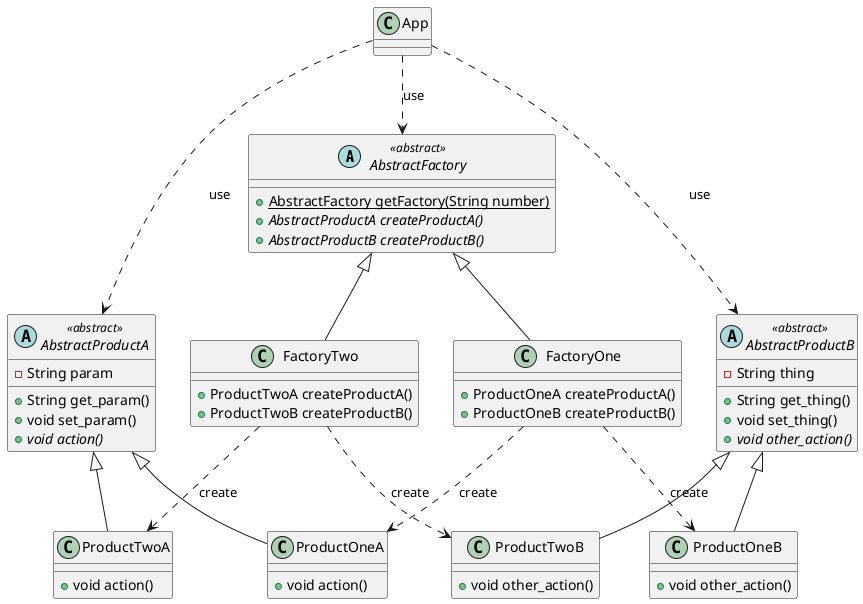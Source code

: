 @startuml abstract_factory
    abstract class AbstractFactory <<abstract>> {
        +{static} AbstractFactory getFactory(String number)
        +{abstract} AbstractProductA createProductA()
        +{abstract} AbstractProductB createProductB()
    }

    abstract class AbstractProductA <<abstract>> {
        - String param
        + String get_param()
        + void set_param()
        +{abstract} void action()
    }

    abstract class AbstractProductB <<abstract>>{
        - String thing
        + String get_thing()
        + void set_thing()
        +{abstract} void other_action()
    }

    class FactoryOne {
        + ProductOneA createProductA()
        + ProductOneB createProductB()
    }

    class FactoryTwo {
        + ProductTwoA createProductA()
        + ProductTwoB createProductB()
    }

    class ProductOneA {
        + void action()
    }

    class ProductOneB {
        + void other_action()
    }

    class ProductTwoA {
        + void action()
    }

    class ProductTwoB {
        + void other_action()
    }

    class App

    App ..> AbstractFactory : use
    App .> AbstractProductA : use
    App .> AbstractProductB : use

    AbstractFactory <|-- FactoryOne
    AbstractFactory <|-- FactoryTwo

    AbstractProductA <|-- ProductOneA
    AbstractProductA <|-- ProductTwoA

    AbstractProductB <|-- ProductOneB
    AbstractProductB <|-- ProductTwoB

    FactoryOne ..> ProductOneA : create
    FactoryOne ..> ProductOneB : create
    FactoryTwo ..> ProductTwoA : create
    FactoryTwo ..> ProductTwoB : create

@enduml
